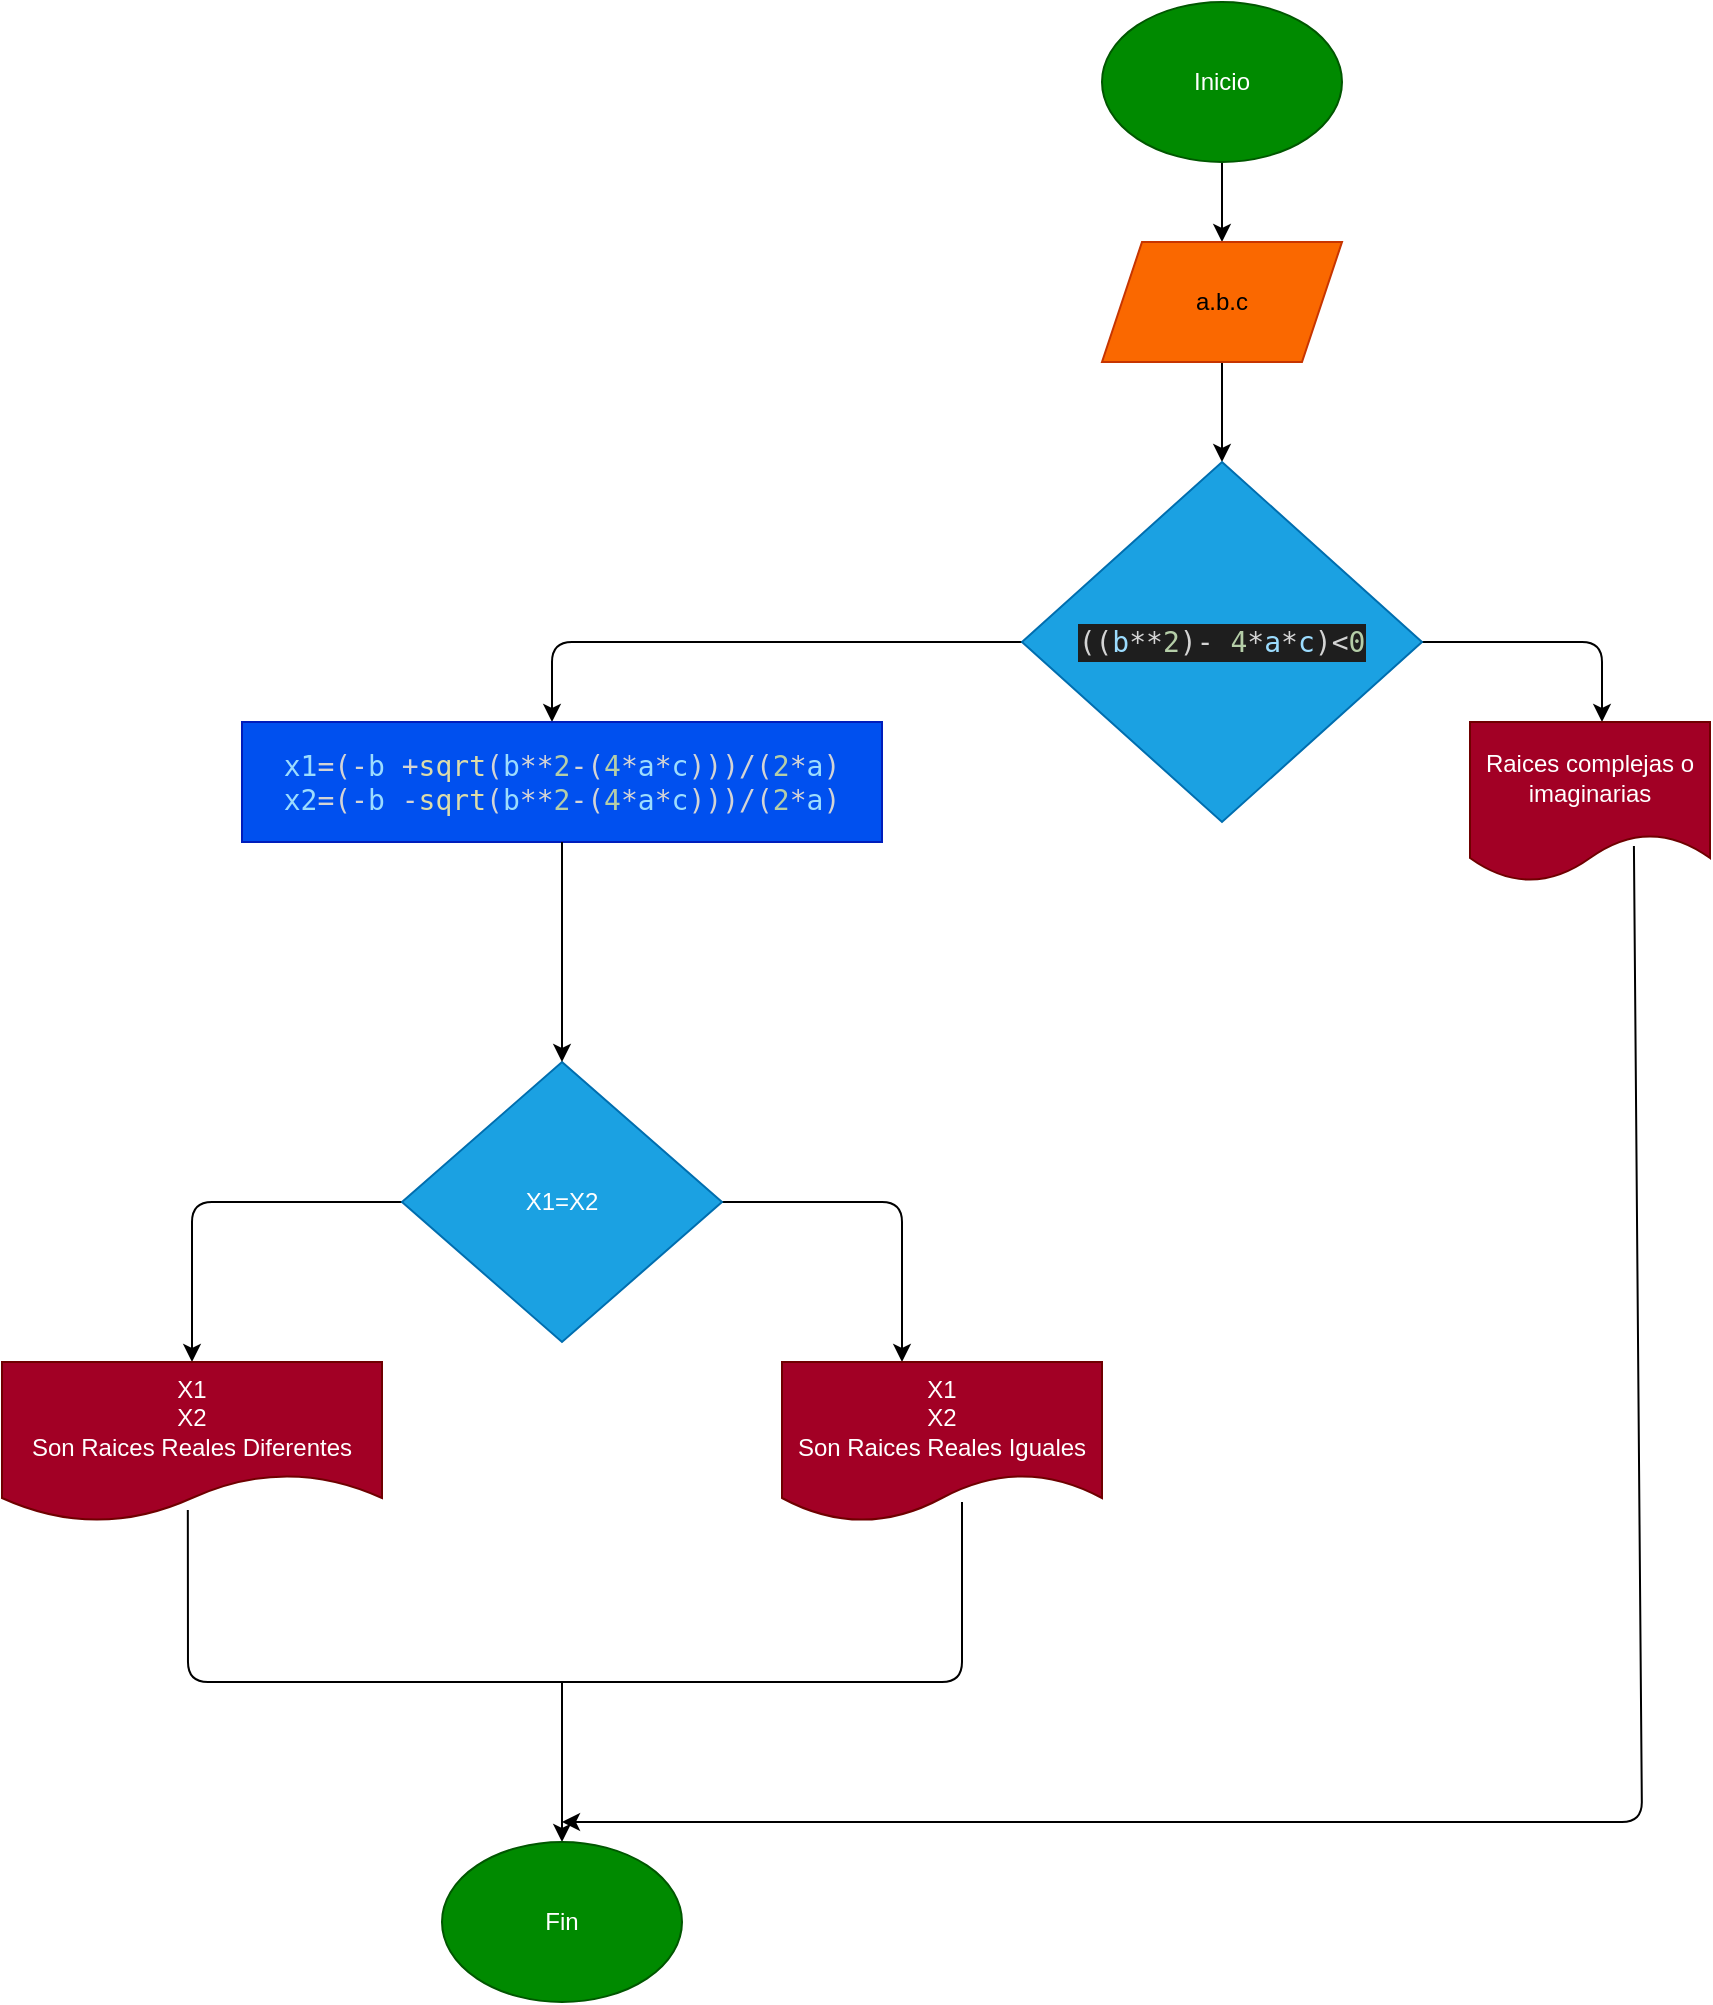 <mxfile>
    <diagram id="TNde07wjiJX9KH9a7z5e" name="Página-1">
        <mxGraphModel dx="1459" dy="409" grid="1" gridSize="10" guides="1" tooltips="1" connect="1" arrows="1" fold="1" page="1" pageScale="1" pageWidth="827" pageHeight="1169" math="0" shadow="0">
            <root>
                <mxCell id="0"/>
                <mxCell id="1" parent="0"/>
                <mxCell id="4" style="edgeStyle=none;html=1;exitX=0.5;exitY=1;exitDx=0;exitDy=0;entryX=0.5;entryY=0;entryDx=0;entryDy=0;" parent="1" source="2" target="3" edge="1">
                    <mxGeometry relative="1" as="geometry"/>
                </mxCell>
                <mxCell id="2" value="Inicio" style="ellipse;whiteSpace=wrap;html=1;fillColor=#008a00;fontColor=#ffffff;strokeColor=#005700;" parent="1" vertex="1">
                    <mxGeometry x="230" y="40" width="120" height="80" as="geometry"/>
                </mxCell>
                <mxCell id="6" style="edgeStyle=none;html=1;exitX=0.5;exitY=1;exitDx=0;exitDy=0;entryX=0.5;entryY=0;entryDx=0;entryDy=0;" parent="1" source="3" edge="1">
                    <mxGeometry relative="1" as="geometry">
                        <mxPoint x="290" y="270" as="targetPoint"/>
                    </mxGeometry>
                </mxCell>
                <mxCell id="3" value="a.b.c" style="shape=parallelogram;perimeter=parallelogramPerimeter;whiteSpace=wrap;html=1;fixedSize=1;fillColor=#fa6800;fontColor=#000000;strokeColor=#C73500;" parent="1" vertex="1">
                    <mxGeometry x="230" y="160" width="120" height="60" as="geometry"/>
                </mxCell>
                <mxCell id="8" style="edgeStyle=none;html=1;exitX=1;exitY=0.5;exitDx=0;exitDy=0;" parent="1" source="7" edge="1">
                    <mxGeometry relative="1" as="geometry">
                        <mxPoint x="480" y="400" as="targetPoint"/>
                        <Array as="points">
                            <mxPoint x="480" y="360"/>
                        </Array>
                    </mxGeometry>
                </mxCell>
                <mxCell id="11" style="edgeStyle=none;html=1;exitX=0;exitY=0.5;exitDx=0;exitDy=0;entryX=0.5;entryY=0;entryDx=0;entryDy=0;" edge="1" parent="1" source="7">
                    <mxGeometry relative="1" as="geometry">
                        <mxPoint x="-45" y="400" as="targetPoint"/>
                        <Array as="points">
                            <mxPoint x="-45" y="360"/>
                        </Array>
                    </mxGeometry>
                </mxCell>
                <mxCell id="7" value="&lt;div style=&quot;color: rgb(212 , 212 , 212) ; background-color: rgb(30 , 30 , 30) ; font-family: &amp;#34;droid sans mono&amp;#34; , &amp;#34;monospace&amp;#34; , monospace ; font-size: 14px ; line-height: 19px&quot;&gt;((&lt;span style=&quot;color: #9cdcfe&quot;&gt;b&lt;/span&gt;**&lt;span style=&quot;color: #b5cea8&quot;&gt;2&lt;/span&gt;)- &lt;span style=&quot;color: #b5cea8&quot;&gt;4&lt;/span&gt;*&lt;span style=&quot;color: #9cdcfe&quot;&gt;a&lt;/span&gt;*&lt;span style=&quot;color: #9cdcfe&quot;&gt;c&lt;/span&gt;)&amp;lt;&lt;span style=&quot;color: #b5cea8&quot;&gt;0&lt;/span&gt;&lt;/div&gt;" style="rhombus;whiteSpace=wrap;html=1;fillColor=#1ba1e2;fontColor=#ffffff;strokeColor=#006EAF;" parent="1" vertex="1">
                    <mxGeometry x="190" y="270" width="200" height="180" as="geometry"/>
                </mxCell>
                <mxCell id="10" value="Raices complejas o imaginarias" style="shape=document;whiteSpace=wrap;html=1;boundedLbl=1;fillColor=#a20025;fontColor=#ffffff;strokeColor=#6F0000;" parent="1" vertex="1">
                    <mxGeometry x="414" y="400" width="120" height="80" as="geometry"/>
                </mxCell>
                <mxCell id="17" value="&lt;div style=&quot;color: rgb(212 , 212 , 212) ; font-family: &amp;#34;droid sans mono&amp;#34; , &amp;#34;monospace&amp;#34; , monospace ; font-size: 14px&quot;&gt;&lt;span style=&quot;color: rgb(156 , 220 , 254)&quot;&gt;x1&lt;/span&gt;=(-&lt;span style=&quot;color: rgb(156 , 220 , 254)&quot;&gt;b&lt;/span&gt;&amp;nbsp;+&lt;span style=&quot;color: rgb(220 , 220 , 170)&quot;&gt;sqrt&lt;/span&gt;(&lt;span style=&quot;color: rgb(156 , 220 , 254)&quot;&gt;b&lt;/span&gt;**&lt;span style=&quot;color: rgb(181 , 206 , 168)&quot;&gt;2&lt;/span&gt;-(&lt;span style=&quot;color: rgb(181 , 206 , 168)&quot;&gt;4&lt;/span&gt;*&lt;span style=&quot;color: rgb(156 , 220 , 254)&quot;&gt;a&lt;/span&gt;*&lt;span style=&quot;color: rgb(156 , 220 , 254)&quot;&gt;c&lt;/span&gt;)))/(&lt;span style=&quot;color: rgb(181 , 206 , 168)&quot;&gt;2&lt;/span&gt;*&lt;span style=&quot;color: rgb(156 , 220 , 254)&quot;&gt;a&lt;/span&gt;)&lt;/div&gt;&lt;div style=&quot;color: rgb(212 , 212 , 212) ; font-family: &amp;#34;droid sans mono&amp;#34; , &amp;#34;monospace&amp;#34; , monospace ; font-size: 14px&quot;&gt;&lt;span style=&quot;color: rgb(156 , 220 , 254)&quot;&gt;x2&lt;/span&gt;=(-&lt;span style=&quot;color: rgb(156 , 220 , 254)&quot;&gt;b&lt;/span&gt;&amp;nbsp;-&lt;span style=&quot;color: rgb(220 , 220 , 170)&quot;&gt;sqrt&lt;/span&gt;(&lt;span style=&quot;color: rgb(156 , 220 , 254)&quot;&gt;b&lt;/span&gt;**&lt;span style=&quot;color: rgb(181 , 206 , 168)&quot;&gt;2&lt;/span&gt;-(&lt;span style=&quot;color: rgb(181 , 206 , 168)&quot;&gt;4&lt;/span&gt;*&lt;span style=&quot;color: rgb(156 , 220 , 254)&quot;&gt;a&lt;/span&gt;*&lt;span style=&quot;color: rgb(156 , 220 , 254)&quot;&gt;c&lt;/span&gt;)))/(&lt;span style=&quot;color: rgb(181 , 206 , 168)&quot;&gt;2&lt;/span&gt;*&lt;span style=&quot;color: rgb(156 , 220 , 254)&quot;&gt;a&lt;/span&gt;)&lt;/div&gt;" style="rounded=0;whiteSpace=wrap;html=1;fillColor=#0050ef;fontColor=#ffffff;strokeColor=#001DBC;" vertex="1" parent="1">
                    <mxGeometry x="-200" y="400" width="320" height="60" as="geometry"/>
                </mxCell>
                <mxCell id="21" style="edgeStyle=none;html=1;exitX=1;exitY=0.5;exitDx=0;exitDy=0;" edge="1" parent="1" source="18">
                    <mxGeometry relative="1" as="geometry">
                        <mxPoint x="130" y="720" as="targetPoint"/>
                        <Array as="points">
                            <mxPoint x="130" y="640"/>
                        </Array>
                    </mxGeometry>
                </mxCell>
                <mxCell id="28" style="edgeStyle=none;html=1;exitX=0;exitY=0.5;exitDx=0;exitDy=0;entryX=0.5;entryY=0;entryDx=0;entryDy=0;" edge="1" parent="1" source="18" target="25">
                    <mxGeometry relative="1" as="geometry">
                        <Array as="points">
                            <mxPoint x="-225" y="640"/>
                        </Array>
                    </mxGeometry>
                </mxCell>
                <mxCell id="18" value="X1=X2" style="rhombus;whiteSpace=wrap;html=1;fillColor=#1ba1e2;fontColor=#ffffff;strokeColor=#006EAF;" vertex="1" parent="1">
                    <mxGeometry x="-120" y="570" width="160" height="140" as="geometry"/>
                </mxCell>
                <mxCell id="20" value="" style="endArrow=classic;html=1;entryX=0.5;entryY=0;entryDx=0;entryDy=0;exitX=0.5;exitY=1;exitDx=0;exitDy=0;" edge="1" parent="1" source="17" target="18">
                    <mxGeometry width="50" height="50" relative="1" as="geometry">
                        <mxPoint x="-120" y="580" as="sourcePoint"/>
                        <mxPoint x="-70" y="530" as="targetPoint"/>
                    </mxGeometry>
                </mxCell>
                <mxCell id="24" value="X1&lt;br&gt;X2&lt;br&gt;Son Raices Reales Iguales" style="shape=document;whiteSpace=wrap;html=1;boundedLbl=1;fillColor=#a20025;fontColor=#ffffff;strokeColor=#6F0000;" vertex="1" parent="1">
                    <mxGeometry x="70" y="720" width="160" height="80" as="geometry"/>
                </mxCell>
                <mxCell id="25" value="X1&lt;br&gt;X2&lt;br&gt;Son Raices Reales Diferentes" style="shape=document;whiteSpace=wrap;html=1;boundedLbl=1;fillColor=#a20025;fontColor=#ffffff;strokeColor=#6F0000;" vertex="1" parent="1">
                    <mxGeometry x="-320" y="720" width="190" height="80" as="geometry"/>
                </mxCell>
                <mxCell id="30" value="" style="endArrow=none;html=1;exitX=0.489;exitY=0.925;exitDx=0;exitDy=0;exitPerimeter=0;endFill=0;" edge="1" parent="1" source="25">
                    <mxGeometry width="50" height="50" relative="1" as="geometry">
                        <mxPoint x="-160" y="940" as="sourcePoint"/>
                        <mxPoint x="-40" y="880" as="targetPoint"/>
                        <Array as="points">
                            <mxPoint x="-227" y="880"/>
                        </Array>
                    </mxGeometry>
                </mxCell>
                <mxCell id="31" value="" style="endArrow=none;html=1;endFill=0;" edge="1" parent="1">
                    <mxGeometry width="50" height="50" relative="1" as="geometry">
                        <mxPoint x="160" y="790" as="sourcePoint"/>
                        <mxPoint x="-40" y="880" as="targetPoint"/>
                        <Array as="points">
                            <mxPoint x="160" y="880"/>
                        </Array>
                    </mxGeometry>
                </mxCell>
                <mxCell id="32" value="" style="endArrow=classic;html=1;" edge="1" parent="1">
                    <mxGeometry width="50" height="50" relative="1" as="geometry">
                        <mxPoint x="-40" y="880" as="sourcePoint"/>
                        <mxPoint x="-40" y="960" as="targetPoint"/>
                    </mxGeometry>
                </mxCell>
                <mxCell id="33" value="Fin" style="ellipse;whiteSpace=wrap;html=1;fillColor=#008a00;fontColor=#ffffff;strokeColor=#005700;" vertex="1" parent="1">
                    <mxGeometry x="-100" y="960" width="120" height="80" as="geometry"/>
                </mxCell>
                <mxCell id="34" value="" style="endArrow=classic;html=1;exitX=0.683;exitY=0.775;exitDx=0;exitDy=0;exitPerimeter=0;" edge="1" parent="1" source="10">
                    <mxGeometry width="50" height="50" relative="1" as="geometry">
                        <mxPoint x="470" y="660" as="sourcePoint"/>
                        <mxPoint x="-40" y="950" as="targetPoint"/>
                        <Array as="points">
                            <mxPoint x="500" y="950"/>
                        </Array>
                    </mxGeometry>
                </mxCell>
            </root>
        </mxGraphModel>
    </diagram>
</mxfile>